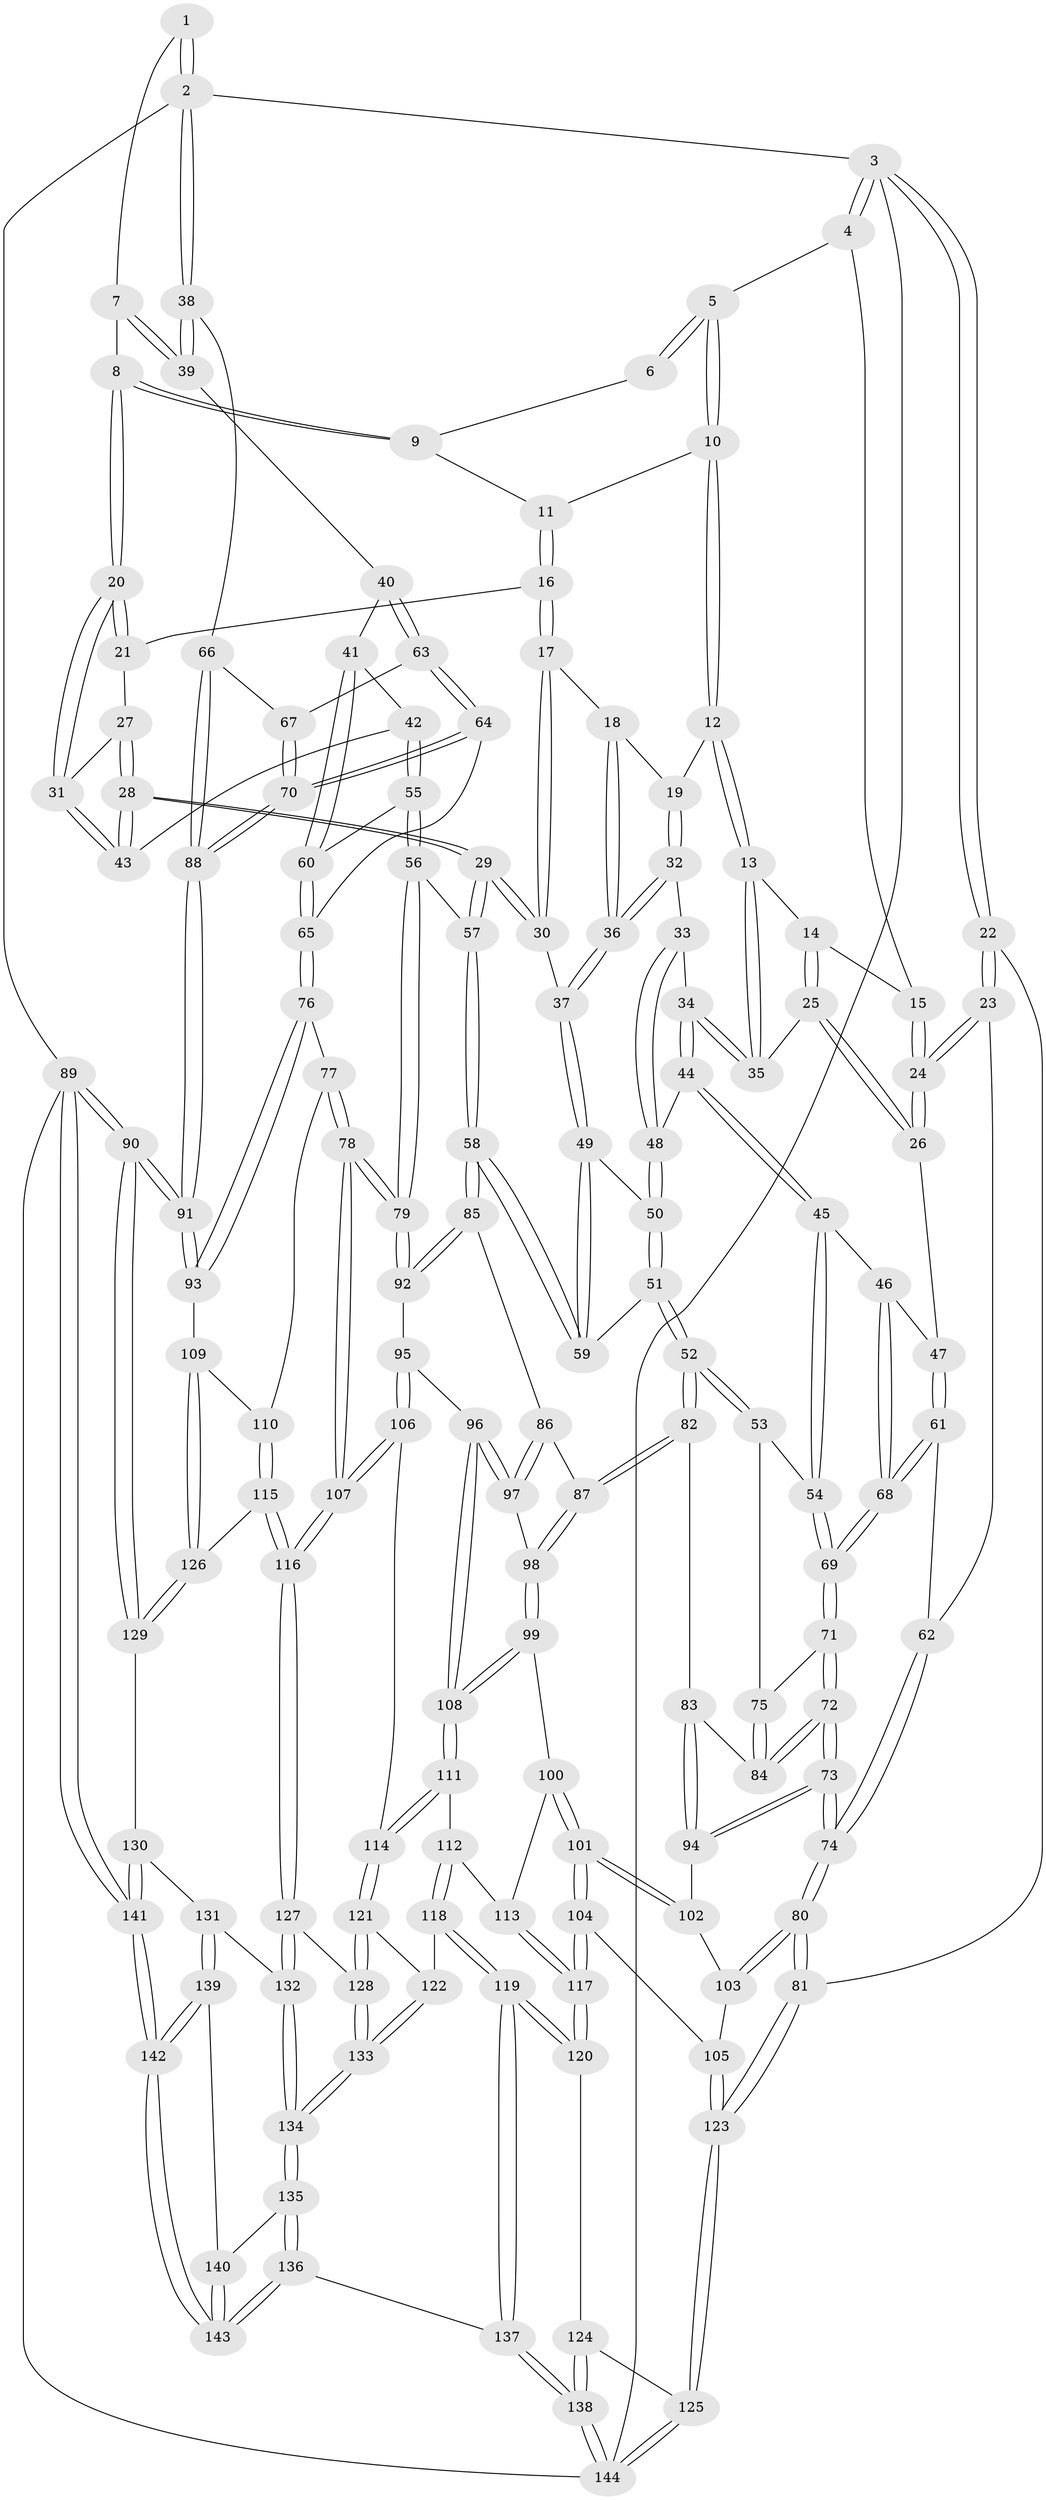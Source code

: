 // Generated by graph-tools (version 1.1) at 2025/01/03/09/25 05:01:53]
// undirected, 144 vertices, 357 edges
graph export_dot {
graph [start="1"]
  node [color=gray90,style=filled];
  1 [pos="+0.8528218581523007+0"];
  2 [pos="+1+0"];
  3 [pos="+0+0"];
  4 [pos="+0.14925861901471704+0"];
  5 [pos="+0.4123643090239525+0"];
  6 [pos="+0.7365754923120382+0"];
  7 [pos="+0.8126357005854644+0.12487717967747622"];
  8 [pos="+0.766353224090014+0.12635106730070003"];
  9 [pos="+0.7144004122361+0.026939557421035036"];
  10 [pos="+0.4139044470213135+0"];
  11 [pos="+0.5677925036934879+0.060709549201439804"];
  12 [pos="+0.34627750158886816+0.05983329952490725"];
  13 [pos="+0.26742837388442414+0.1274930321479901"];
  14 [pos="+0.12888352800051753+0.08388202737966421"];
  15 [pos="+0.12561647050420072+0.0822139955103938"];
  16 [pos="+0.5736945787094146+0.09936289920623936"];
  17 [pos="+0.5288662643393492+0.1632374039921192"];
  18 [pos="+0.442541732330103+0.15951894555715007"];
  19 [pos="+0.4175649109736222+0.1503984454485283"];
  20 [pos="+0.757031777627402+0.13435166959819517"];
  21 [pos="+0.6013957173182446+0.11613020997815161"];
  22 [pos="+0+0.1801657081497031"];
  23 [pos="+0+0.18534479108374827"];
  24 [pos="+0+0.1814919579029356"];
  25 [pos="+0.1450925728680157+0.2115957259528533"];
  26 [pos="+0.10790130807864383+0.26301989054783537"];
  27 [pos="+0.6249963416417275+0.1786550568277862"];
  28 [pos="+0.6097762331182096+0.26185764388891575"];
  29 [pos="+0.5975798713755965+0.2690360062841738"];
  30 [pos="+0.5497406569432599+0.2425056014504905"];
  31 [pos="+0.7323271242162264+0.18343051477174915"];
  32 [pos="+0.40022769657300067+0.21671727426111673"];
  33 [pos="+0.38828149100632936+0.23435467480180652"];
  34 [pos="+0.2652305324848123+0.1472016443924615"];
  35 [pos="+0.2649546369335163+0.14386479608368438"];
  36 [pos="+0.4741800097705622+0.26656685958470333"];
  37 [pos="+0.4797102025389303+0.27526853430578774"];
  38 [pos="+1+0"];
  39 [pos="+0.8828895684010705+0.14356528572487173"];
  40 [pos="+0.8786475077580814+0.28724497350291056"];
  41 [pos="+0.784015913208525+0.2984266769459598"];
  42 [pos="+0.7159309287623596+0.24417434218798179"];
  43 [pos="+0.7148901193804014+0.24236930523447833"];
  44 [pos="+0.2673565254580423+0.23475697502993345"];
  45 [pos="+0.2264042902832782+0.30996365218607735"];
  46 [pos="+0.19661380277159235+0.30929307486854013"];
  47 [pos="+0.12922247144103227+0.2847657034781708"];
  48 [pos="+0.37244631990243343+0.26836360828279177"];
  49 [pos="+0.47824461403281515+0.2776411104731794"];
  50 [pos="+0.3925208596174255+0.3101727742164252"];
  51 [pos="+0.366099082246812+0.41163227853435125"];
  52 [pos="+0.349701472738123+0.4214427371961588"];
  53 [pos="+0.314015344735826+0.4002919241344982"];
  54 [pos="+0.2517008884720152+0.3477949021577957"];
  55 [pos="+0.6786168106089346+0.4072394693158288"];
  56 [pos="+0.6220705533182874+0.4313742798181844"];
  57 [pos="+0.6000917105562917+0.42513839117106406"];
  58 [pos="+0.5587953249124434+0.43749908905236917"];
  59 [pos="+0.519571241082086+0.4209073342822556"];
  60 [pos="+0.7456703419930353+0.40081295477805723"];
  61 [pos="+0.07680744726156344+0.39179030689444866"];
  62 [pos="+0.07310208507153859+0.39309653739123424"];
  63 [pos="+0.8995964137149005+0.316316376043467"];
  64 [pos="+0.8788463057239624+0.44974513597746807"];
  65 [pos="+0.8582885111903019+0.46067939170460365"];
  66 [pos="+1+0.23152178636304224"];
  67 [pos="+0.971448299787221+0.3112360566217671"];
  68 [pos="+0.1354466550116329+0.4127678746544852"];
  69 [pos="+0.16117006768181866+0.4558020839057886"];
  70 [pos="+1+0.4888061932788084"];
  71 [pos="+0.16230761726635198+0.4650156296924974"];
  72 [pos="+0.07921688776328976+0.5505497837385698"];
  73 [pos="+0.06689986645480724+0.5610773179288788"];
  74 [pos="+0+0.5932848100902759"];
  75 [pos="+0.17280248130409626+0.4682650400939806"];
  76 [pos="+0.8086379273527465+0.5696303436681719"];
  77 [pos="+0.7897450493076326+0.5936616586479921"];
  78 [pos="+0.7419144360215701+0.6385794072200246"];
  79 [pos="+0.7214772374829822+0.6097072808448156"];
  80 [pos="+0+0.6931804488217123"];
  81 [pos="+0+0.7082711970417903"];
  82 [pos="+0.33075343849873634+0.5198553304834783"];
  83 [pos="+0.2674206426131133+0.5300352652438948"];
  84 [pos="+0.2573493848174119+0.5251777981784077"];
  85 [pos="+0.5176717541569165+0.5445139481626485"];
  86 [pos="+0.47512167766615404+0.5618372635472977"];
  87 [pos="+0.3373399226152826+0.531546521367485"];
  88 [pos="+1+0.5710116101092226"];
  89 [pos="+1+1"];
  90 [pos="+1+1"];
  91 [pos="+1+0.5957415632172719"];
  92 [pos="+0.5224367599228422+0.5519400906499753"];
  93 [pos="+1+0.6202351881915216"];
  94 [pos="+0.20739820613030177+0.5917750423856644"];
  95 [pos="+0.5529094967786171+0.6264415275370849"];
  96 [pos="+0.4757377621123128+0.6841015293268461"];
  97 [pos="+0.4537853319183484+0.6392899286234809"];
  98 [pos="+0.33938470981524627+0.6255992432863285"];
  99 [pos="+0.33231294952242163+0.6459222494393677"];
  100 [pos="+0.32984711587952587+0.6498490297983661"];
  101 [pos="+0.26320192621618854+0.7010910729058358"];
  102 [pos="+0.20792622185023948+0.5942887125024326"];
  103 [pos="+0.18058291890416917+0.6358659864910915"];
  104 [pos="+0.2508436957265204+0.7220863403940344"];
  105 [pos="+0.21536016825131798+0.724850160067484"];
  106 [pos="+0.6330974200067483+0.6729019553974058"];
  107 [pos="+0.7344890297501322+0.6762809113135086"];
  108 [pos="+0.4721205135923862+0.7137583784761253"];
  109 [pos="+1+0.6327252535964789"];
  110 [pos="+1+0.66418484627889"];
  111 [pos="+0.47420865423275915+0.7283045290997434"];
  112 [pos="+0.44085005878871775+0.7460370806455496"];
  113 [pos="+0.39314226207921643+0.7439101399445668"];
  114 [pos="+0.509744836278489+0.7514392509534493"];
  115 [pos="+0.8169341264682627+0.7728458807140777"];
  116 [pos="+0.7660061580055498+0.7674314188871937"];
  117 [pos="+0.3031450354514668+0.8182328779200118"];
  118 [pos="+0.40619081692932674+0.8631157065263785"];
  119 [pos="+0.366828264060327+0.8850669518531319"];
  120 [pos="+0.3059541640625137+0.8412023720450623"];
  121 [pos="+0.5136839000639637+0.7617029456375126"];
  122 [pos="+0.41214036496244966+0.8626433819410175"];
  123 [pos="+0+0.8063680802831693"];
  124 [pos="+0.23229348354514456+0.884777658360485"];
  125 [pos="+0+0.8683890165230215"];
  126 [pos="+0.9259014273236645+0.845632661814362"];
  127 [pos="+0.7547192559933519+0.7879935560847843"];
  128 [pos="+0.5614313716091083+0.8504915414613913"];
  129 [pos="+0.979993937136567+0.8993911112992611"];
  130 [pos="+0.8289566022108227+0.935007966449296"];
  131 [pos="+0.7571594575246229+0.8698612852781872"];
  132 [pos="+0.7546619248669342+0.8188765736928499"];
  133 [pos="+0.5508174047429913+0.8696208923796886"];
  134 [pos="+0.5501368127211809+0.9991062989017473"];
  135 [pos="+0.5462237239224855+1"];
  136 [pos="+0.496266267051537+1"];
  137 [pos="+0.4221485817839816+1"];
  138 [pos="+0.2914462387312046+1"];
  139 [pos="+0.7519608079150103+0.8850576873430136"];
  140 [pos="+0.7368512095557012+0.912062232617241"];
  141 [pos="+1+1"];
  142 [pos="+0.9644425008898212+1"];
  143 [pos="+0.7401729610629042+1"];
  144 [pos="+0+1"];
  1 -- 2;
  1 -- 2;
  1 -- 7;
  2 -- 3;
  2 -- 38;
  2 -- 38;
  2 -- 89;
  3 -- 4;
  3 -- 4;
  3 -- 22;
  3 -- 22;
  3 -- 144;
  4 -- 5;
  4 -- 15;
  5 -- 6;
  5 -- 6;
  5 -- 10;
  5 -- 10;
  6 -- 9;
  7 -- 8;
  7 -- 39;
  7 -- 39;
  8 -- 9;
  8 -- 9;
  8 -- 20;
  8 -- 20;
  9 -- 11;
  10 -- 11;
  10 -- 12;
  10 -- 12;
  11 -- 16;
  11 -- 16;
  12 -- 13;
  12 -- 13;
  12 -- 19;
  13 -- 14;
  13 -- 35;
  13 -- 35;
  14 -- 15;
  14 -- 25;
  14 -- 25;
  15 -- 24;
  15 -- 24;
  16 -- 17;
  16 -- 17;
  16 -- 21;
  17 -- 18;
  17 -- 30;
  17 -- 30;
  18 -- 19;
  18 -- 36;
  18 -- 36;
  19 -- 32;
  19 -- 32;
  20 -- 21;
  20 -- 21;
  20 -- 31;
  20 -- 31;
  21 -- 27;
  22 -- 23;
  22 -- 23;
  22 -- 81;
  23 -- 24;
  23 -- 24;
  23 -- 62;
  24 -- 26;
  24 -- 26;
  25 -- 26;
  25 -- 26;
  25 -- 35;
  26 -- 47;
  27 -- 28;
  27 -- 28;
  27 -- 31;
  28 -- 29;
  28 -- 29;
  28 -- 43;
  28 -- 43;
  29 -- 30;
  29 -- 30;
  29 -- 57;
  29 -- 57;
  30 -- 37;
  31 -- 43;
  31 -- 43;
  32 -- 33;
  32 -- 36;
  32 -- 36;
  33 -- 34;
  33 -- 48;
  33 -- 48;
  34 -- 35;
  34 -- 35;
  34 -- 44;
  34 -- 44;
  36 -- 37;
  36 -- 37;
  37 -- 49;
  37 -- 49;
  38 -- 39;
  38 -- 39;
  38 -- 66;
  39 -- 40;
  40 -- 41;
  40 -- 63;
  40 -- 63;
  41 -- 42;
  41 -- 60;
  41 -- 60;
  42 -- 43;
  42 -- 55;
  42 -- 55;
  44 -- 45;
  44 -- 45;
  44 -- 48;
  45 -- 46;
  45 -- 54;
  45 -- 54;
  46 -- 47;
  46 -- 68;
  46 -- 68;
  47 -- 61;
  47 -- 61;
  48 -- 50;
  48 -- 50;
  49 -- 50;
  49 -- 59;
  49 -- 59;
  50 -- 51;
  50 -- 51;
  51 -- 52;
  51 -- 52;
  51 -- 59;
  52 -- 53;
  52 -- 53;
  52 -- 82;
  52 -- 82;
  53 -- 54;
  53 -- 75;
  54 -- 69;
  54 -- 69;
  55 -- 56;
  55 -- 56;
  55 -- 60;
  56 -- 57;
  56 -- 79;
  56 -- 79;
  57 -- 58;
  57 -- 58;
  58 -- 59;
  58 -- 59;
  58 -- 85;
  58 -- 85;
  60 -- 65;
  60 -- 65;
  61 -- 62;
  61 -- 68;
  61 -- 68;
  62 -- 74;
  62 -- 74;
  63 -- 64;
  63 -- 64;
  63 -- 67;
  64 -- 65;
  64 -- 70;
  64 -- 70;
  65 -- 76;
  65 -- 76;
  66 -- 67;
  66 -- 88;
  66 -- 88;
  67 -- 70;
  67 -- 70;
  68 -- 69;
  68 -- 69;
  69 -- 71;
  69 -- 71;
  70 -- 88;
  70 -- 88;
  71 -- 72;
  71 -- 72;
  71 -- 75;
  72 -- 73;
  72 -- 73;
  72 -- 84;
  72 -- 84;
  73 -- 74;
  73 -- 74;
  73 -- 94;
  73 -- 94;
  74 -- 80;
  74 -- 80;
  75 -- 84;
  75 -- 84;
  76 -- 77;
  76 -- 93;
  76 -- 93;
  77 -- 78;
  77 -- 78;
  77 -- 110;
  78 -- 79;
  78 -- 79;
  78 -- 107;
  78 -- 107;
  79 -- 92;
  79 -- 92;
  80 -- 81;
  80 -- 81;
  80 -- 103;
  80 -- 103;
  81 -- 123;
  81 -- 123;
  82 -- 83;
  82 -- 87;
  82 -- 87;
  83 -- 84;
  83 -- 94;
  83 -- 94;
  85 -- 86;
  85 -- 92;
  85 -- 92;
  86 -- 87;
  86 -- 97;
  86 -- 97;
  87 -- 98;
  87 -- 98;
  88 -- 91;
  88 -- 91;
  89 -- 90;
  89 -- 90;
  89 -- 141;
  89 -- 141;
  89 -- 144;
  90 -- 91;
  90 -- 91;
  90 -- 129;
  90 -- 129;
  91 -- 93;
  91 -- 93;
  92 -- 95;
  93 -- 109;
  94 -- 102;
  95 -- 96;
  95 -- 106;
  95 -- 106;
  96 -- 97;
  96 -- 97;
  96 -- 108;
  96 -- 108;
  97 -- 98;
  98 -- 99;
  98 -- 99;
  99 -- 100;
  99 -- 108;
  99 -- 108;
  100 -- 101;
  100 -- 101;
  100 -- 113;
  101 -- 102;
  101 -- 102;
  101 -- 104;
  101 -- 104;
  102 -- 103;
  103 -- 105;
  104 -- 105;
  104 -- 117;
  104 -- 117;
  105 -- 123;
  105 -- 123;
  106 -- 107;
  106 -- 107;
  106 -- 114;
  107 -- 116;
  107 -- 116;
  108 -- 111;
  108 -- 111;
  109 -- 110;
  109 -- 126;
  109 -- 126;
  110 -- 115;
  110 -- 115;
  111 -- 112;
  111 -- 114;
  111 -- 114;
  112 -- 113;
  112 -- 118;
  112 -- 118;
  113 -- 117;
  113 -- 117;
  114 -- 121;
  114 -- 121;
  115 -- 116;
  115 -- 116;
  115 -- 126;
  116 -- 127;
  116 -- 127;
  117 -- 120;
  117 -- 120;
  118 -- 119;
  118 -- 119;
  118 -- 122;
  119 -- 120;
  119 -- 120;
  119 -- 137;
  119 -- 137;
  120 -- 124;
  121 -- 122;
  121 -- 128;
  121 -- 128;
  122 -- 133;
  122 -- 133;
  123 -- 125;
  123 -- 125;
  124 -- 125;
  124 -- 138;
  124 -- 138;
  125 -- 144;
  125 -- 144;
  126 -- 129;
  126 -- 129;
  127 -- 128;
  127 -- 132;
  127 -- 132;
  128 -- 133;
  128 -- 133;
  129 -- 130;
  130 -- 131;
  130 -- 141;
  130 -- 141;
  131 -- 132;
  131 -- 139;
  131 -- 139;
  132 -- 134;
  132 -- 134;
  133 -- 134;
  133 -- 134;
  134 -- 135;
  134 -- 135;
  135 -- 136;
  135 -- 136;
  135 -- 140;
  136 -- 137;
  136 -- 143;
  136 -- 143;
  137 -- 138;
  137 -- 138;
  138 -- 144;
  138 -- 144;
  139 -- 140;
  139 -- 142;
  139 -- 142;
  140 -- 143;
  140 -- 143;
  141 -- 142;
  141 -- 142;
  142 -- 143;
  142 -- 143;
}
